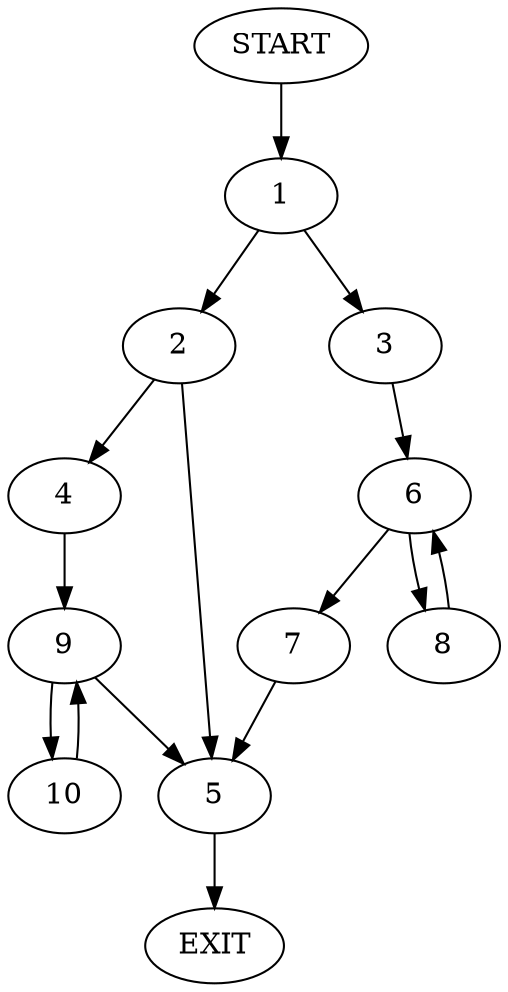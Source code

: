 digraph {
0 [label="START"]
11 [label="EXIT"]
0 -> 1
1 -> 2
1 -> 3
2 -> 4
2 -> 5
3 -> 6
6 -> 7
6 -> 8
8 -> 6
7 -> 5
5 -> 11
4 -> 9
9 -> 10
9 -> 5
10 -> 9
}
